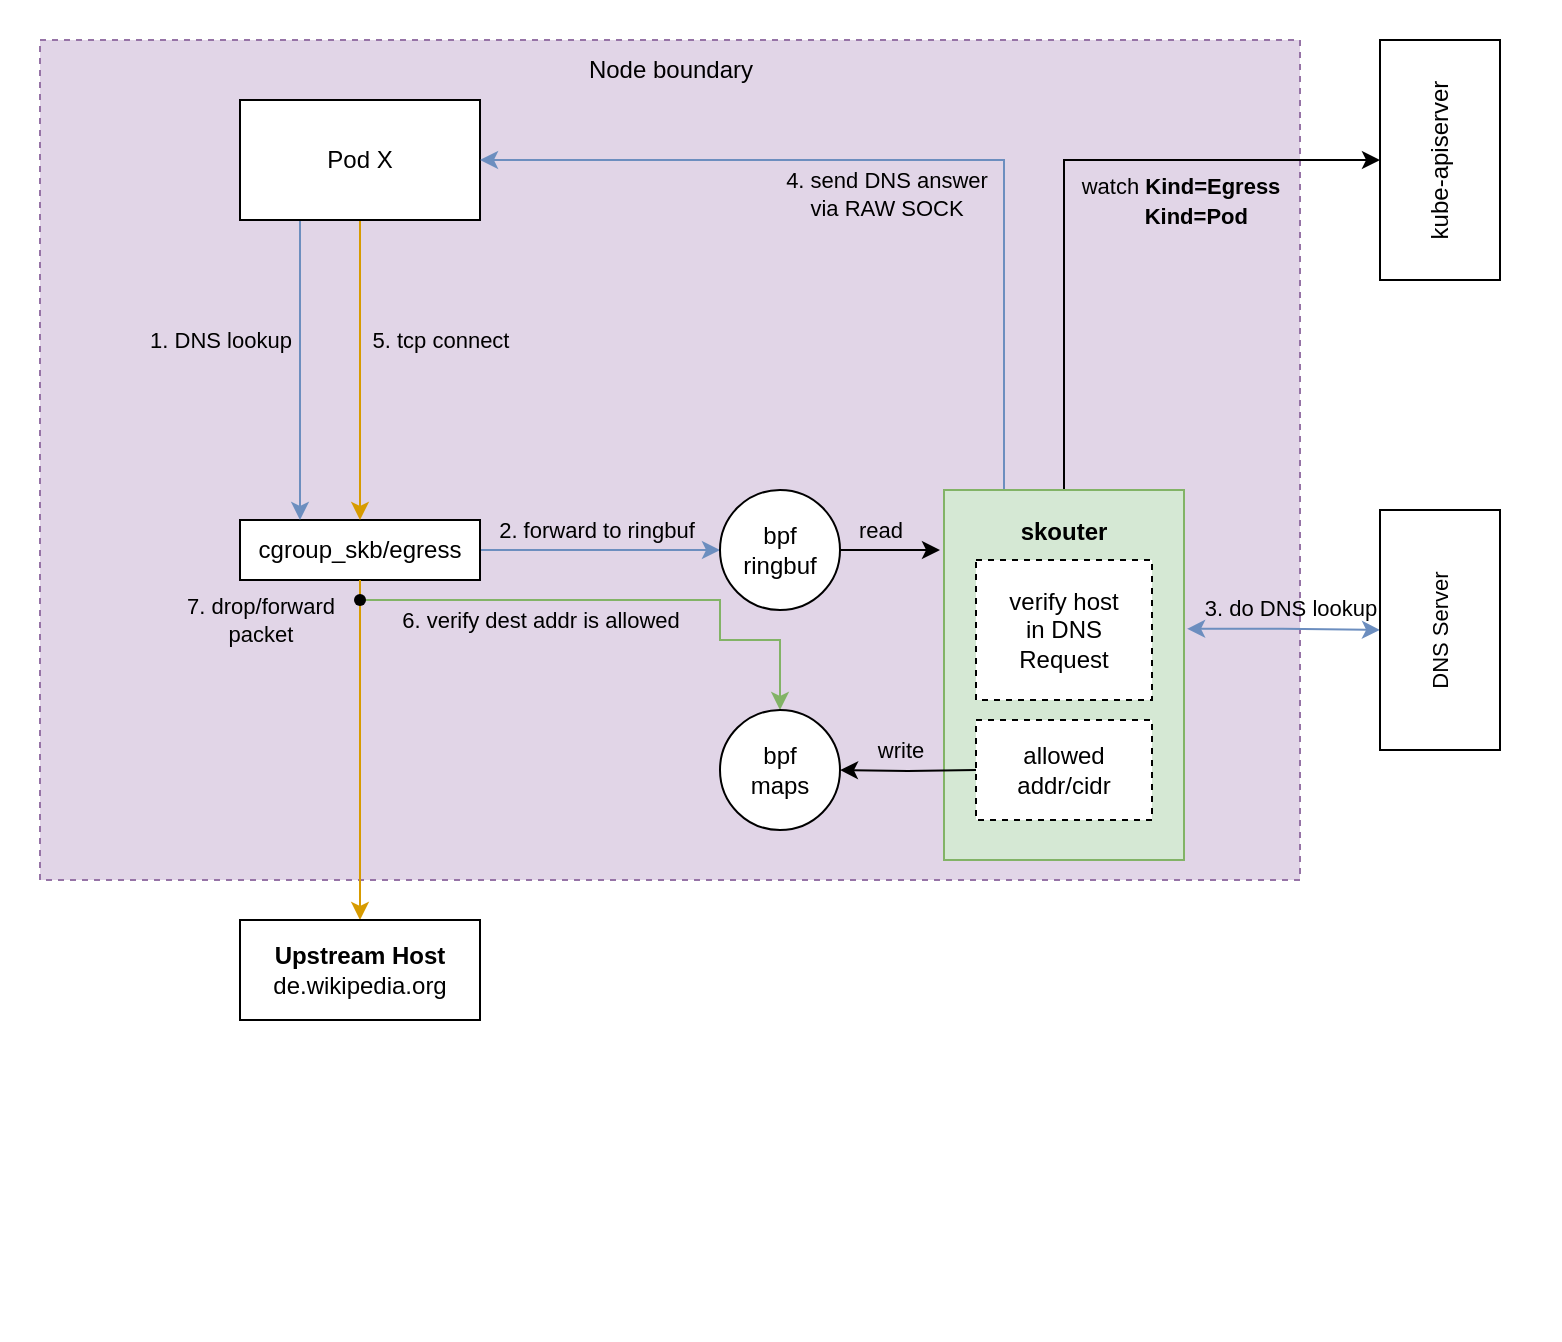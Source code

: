 <mxfile version="20.8.16" type="device" pages="3"><diagram id="5MiEAbhjjOFsGYT0DP22" name="overview"><mxGraphModel dx="797" dy="427" grid="1" gridSize="10" guides="1" tooltips="1" connect="1" arrows="1" fold="1" page="1" pageScale="1" pageWidth="827" pageHeight="1169" math="0" shadow="0"><root><mxCell id="0"/><mxCell id="1" parent="0"/><mxCell id="bEOtveHDajYnRCtO0ObN-43" value="" style="rounded=0;whiteSpace=wrap;html=1;dashed=1;fontSize=11;strokeColor=none;fillColor=#FFFFFF;" parent="1" vertex="1"><mxGeometry x="200" y="80" width="780" height="670" as="geometry"/></mxCell><mxCell id="yd0TEU04obXBXZhD5aOB-1" value="" style="rounded=0;whiteSpace=wrap;html=1;fillColor=#e1d5e7;dashed=1;strokeColor=#9673a6;" parent="1" vertex="1"><mxGeometry x="220" y="100" width="630" height="420" as="geometry"/></mxCell><mxCell id="p_9N9v0CvMGr8Qf1sSUW-1" style="edgeStyle=orthogonalEdgeStyle;rounded=0;orthogonalLoop=1;jettySize=auto;html=1;exitX=1;exitY=0.5;exitDx=0;exitDy=0;entryX=0;entryY=0.5;entryDx=0;entryDy=0;fillColor=#dae8fc;strokeColor=#6c8ebf;" edge="1" parent="1" source="bEOtveHDajYnRCtO0ObN-3" target="bEOtveHDajYnRCtO0ObN-10"><mxGeometry relative="1" as="geometry"/></mxCell><mxCell id="p_9N9v0CvMGr8Qf1sSUW-10" value="2. forward to ringbuf" style="edgeLabel;html=1;align=center;verticalAlign=middle;resizable=0;points=[];labelBackgroundColor=none;" vertex="1" connectable="0" parent="p_9N9v0CvMGr8Qf1sSUW-1"><mxGeometry x="-0.274" relative="1" as="geometry"><mxPoint x="14" y="-10" as="offset"/></mxGeometry></mxCell><mxCell id="p_9N9v0CvMGr8Qf1sSUW-13" style="edgeStyle=orthogonalEdgeStyle;rounded=0;orthogonalLoop=1;jettySize=auto;html=1;exitDx=0;exitDy=0;entryX=0.5;entryY=0;entryDx=0;entryDy=0;startArrow=none;startFill=0;fillColor=#ffe6cc;strokeColor=#d79b00;" edge="1" parent="1" source="p_9N9v0CvMGr8Qf1sSUW-19" target="p_9N9v0CvMGr8Qf1sSUW-12"><mxGeometry relative="1" as="geometry"/></mxCell><mxCell id="p_9N9v0CvMGr8Qf1sSUW-15" style="edgeStyle=orthogonalEdgeStyle;rounded=0;orthogonalLoop=1;jettySize=auto;html=1;startArrow=none;startFill=0;fillColor=#d5e8d4;strokeColor=#82b366;elbow=vertical;entryX=0.5;entryY=0;entryDx=0;entryDy=0;" edge="1" parent="1" source="p_9N9v0CvMGr8Qf1sSUW-19" target="bEOtveHDajYnRCtO0ObN-16"><mxGeometry relative="1" as="geometry"><mxPoint x="548" y="422" as="targetPoint"/><Array as="points"><mxPoint x="560" y="380"/><mxPoint x="560" y="400"/><mxPoint x="590" y="400"/></Array></mxGeometry></mxCell><mxCell id="p_9N9v0CvMGr8Qf1sSUW-17" value="6. verify dest addr is allowed" style="edgeLabel;html=1;align=center;verticalAlign=middle;resizable=0;points=[];labelBackgroundColor=none;" vertex="1" connectable="0" parent="p_9N9v0CvMGr8Qf1sSUW-15"><mxGeometry x="-0.52" y="1" relative="1" as="geometry"><mxPoint x="26" y="11" as="offset"/></mxGeometry></mxCell><mxCell id="bEOtveHDajYnRCtO0ObN-3" value="cgroup_skb/egress" style="whiteSpace=wrap;html=1;" parent="1" vertex="1"><mxGeometry x="320" y="340" width="120" height="30" as="geometry"/></mxCell><mxCell id="bEOtveHDajYnRCtO0ObN-7" style="edgeStyle=orthogonalEdgeStyle;rounded=0;orthogonalLoop=1;jettySize=auto;html=1;exitX=0.25;exitY=1;exitDx=0;exitDy=0;entryX=0.25;entryY=0;entryDx=0;entryDy=0;fillColor=#dae8fc;strokeColor=#6c8ebf;" parent="1" source="bEOtveHDajYnRCtO0ObN-5" target="bEOtveHDajYnRCtO0ObN-3" edge="1"><mxGeometry relative="1" as="geometry"/></mxCell><mxCell id="bEOtveHDajYnRCtO0ObN-8" value="1. DNS lookup" style="edgeLabel;html=1;align=center;verticalAlign=middle;resizable=0;points=[];labelBackgroundColor=none;" parent="bEOtveHDajYnRCtO0ObN-7" vertex="1" connectable="0"><mxGeometry x="-0.253" y="5" relative="1" as="geometry"><mxPoint x="-45" y="4" as="offset"/></mxGeometry></mxCell><mxCell id="p_9N9v0CvMGr8Qf1sSUW-6" style="edgeStyle=orthogonalEdgeStyle;rounded=0;orthogonalLoop=1;jettySize=auto;html=1;exitX=0.5;exitY=1;exitDx=0;exitDy=0;entryX=0.5;entryY=0;entryDx=0;entryDy=0;startArrow=none;startFill=0;fillColor=#ffe6cc;strokeColor=#d79b00;" edge="1" parent="1" source="bEOtveHDajYnRCtO0ObN-5" target="bEOtveHDajYnRCtO0ObN-3"><mxGeometry relative="1" as="geometry"/></mxCell><mxCell id="p_9N9v0CvMGr8Qf1sSUW-7" value="5. tcp connect" style="edgeLabel;html=1;align=center;verticalAlign=middle;resizable=0;points=[];labelBackgroundColor=none;" vertex="1" connectable="0" parent="p_9N9v0CvMGr8Qf1sSUW-6"><mxGeometry x="-0.19" y="-2" relative="1" as="geometry"><mxPoint x="42" y="-1" as="offset"/></mxGeometry></mxCell><mxCell id="bEOtveHDajYnRCtO0ObN-5" value="Pod X" style="rounded=0;whiteSpace=wrap;html=1;" parent="1" vertex="1"><mxGeometry x="320" y="130" width="120" height="60" as="geometry"/></mxCell><mxCell id="bEOtveHDajYnRCtO0ObN-12" value="read" style="edgeStyle=orthogonalEdgeStyle;rounded=0;orthogonalLoop=1;jettySize=auto;html=1;exitX=1;exitY=0.5;exitDx=0;exitDy=0;labelBackgroundColor=none;" parent="1" source="bEOtveHDajYnRCtO0ObN-10" edge="1"><mxGeometry x="-0.231" y="10" relative="1" as="geometry"><mxPoint x="630" y="445" as="sourcePoint"/><mxPoint x="670" y="355" as="targetPoint"/><mxPoint as="offset"/></mxGeometry></mxCell><mxCell id="MfPeqB3Z2dwmXuDGAzAa-2" style="edgeStyle=orthogonalEdgeStyle;rounded=0;orthogonalLoop=1;jettySize=auto;html=1;exitX=0.5;exitY=0;exitDx=0;exitDy=0;entryX=0.5;entryY=0;entryDx=0;entryDy=0;" parent="1" source="bEOtveHDajYnRCtO0ObN-9" target="MfPeqB3Z2dwmXuDGAzAa-1" edge="1"><mxGeometry relative="1" as="geometry"/></mxCell><mxCell id="p_9N9v0CvMGr8Qf1sSUW-3" style="edgeStyle=orthogonalEdgeStyle;rounded=0;orthogonalLoop=1;jettySize=auto;html=1;exitX=1.013;exitY=0.159;exitDx=0;exitDy=0;entryX=0.5;entryY=0;entryDx=0;entryDy=0;fillColor=#dae8fc;strokeColor=#6c8ebf;startArrow=classic;startFill=1;exitPerimeter=0;" edge="1" parent="1" target="bEOtveHDajYnRCtO0ObN-22"><mxGeometry relative="1" as="geometry"><mxPoint x="793.56" y="394.415" as="sourcePoint"/><Array as="points"><mxPoint x="841" y="394"/></Array></mxGeometry></mxCell><mxCell id="p_9N9v0CvMGr8Qf1sSUW-5" value="3. do DNS lookup" style="edgeLabel;html=1;align=center;verticalAlign=middle;resizable=0;points=[];labelBackgroundColor=none;" vertex="1" connectable="0" parent="p_9N9v0CvMGr8Qf1sSUW-3"><mxGeometry x="-0.169" y="-1" relative="1" as="geometry"><mxPoint x="11" y="-12" as="offset"/></mxGeometry></mxCell><mxCell id="p_9N9v0CvMGr8Qf1sSUW-8" style="edgeStyle=orthogonalEdgeStyle;rounded=0;orthogonalLoop=1;jettySize=auto;html=1;exitX=0.25;exitY=0;exitDx=0;exitDy=0;entryX=1;entryY=0.5;entryDx=0;entryDy=0;startArrow=none;startFill=0;fillColor=#dae8fc;strokeColor=#6c8ebf;" edge="1" parent="1" source="bEOtveHDajYnRCtO0ObN-9" target="bEOtveHDajYnRCtO0ObN-5"><mxGeometry relative="1" as="geometry"/></mxCell><mxCell id="p_9N9v0CvMGr8Qf1sSUW-9" value="4. send DNS answer&lt;br&gt;via RAW SOCK" style="edgeLabel;html=1;align=center;verticalAlign=middle;resizable=0;points=[];labelBackgroundColor=none;" vertex="1" connectable="0" parent="p_9N9v0CvMGr8Qf1sSUW-8"><mxGeometry x="0.131" y="1" relative="1" as="geometry"><mxPoint x="17" y="16" as="offset"/></mxGeometry></mxCell><mxCell id="bEOtveHDajYnRCtO0ObN-9" value="&lt;b&gt;skouter&lt;/b&gt;&lt;br&gt;&lt;br&gt;&lt;br&gt;&lt;br&gt;&lt;br&gt;&lt;br&gt;&lt;br&gt;&lt;br&gt;&lt;br&gt;&lt;br&gt;&lt;br&gt;" style="whiteSpace=wrap;html=1;fillColor=#d5e8d4;strokeColor=#82b366;" parent="1" vertex="1"><mxGeometry x="672" y="325" width="120" height="185" as="geometry"/></mxCell><mxCell id="bEOtveHDajYnRCtO0ObN-10" value="bpf&lt;br&gt;ringbuf" style="ellipse;whiteSpace=wrap;html=1;" parent="1" vertex="1"><mxGeometry x="560" y="325" width="60" height="60" as="geometry"/></mxCell><mxCell id="bEOtveHDajYnRCtO0ObN-14" value="verify host &lt;br&gt;in DNS&lt;br&gt;Request" style="whiteSpace=wrap;html=1;dashed=1;" parent="1" vertex="1"><mxGeometry x="688" y="360" width="88" height="70" as="geometry"/></mxCell><mxCell id="bEOtveHDajYnRCtO0ObN-16" value="bpf&lt;br&gt;maps" style="ellipse;whiteSpace=wrap;html=1;aspect=fixed;" parent="1" vertex="1"><mxGeometry x="560" y="435" width="60" height="60" as="geometry"/></mxCell><mxCell id="bEOtveHDajYnRCtO0ObN-22" value="DNS Server" style="whiteSpace=wrap;html=1;fontSize=11;rotation=-90;" parent="1" vertex="1"><mxGeometry x="860" y="365" width="120" height="60" as="geometry"/></mxCell><mxCell id="bEOtveHDajYnRCtO0ObN-41" value="write" style="edgeStyle=orthogonalEdgeStyle;rounded=0;orthogonalLoop=1;jettySize=auto;html=1;exitX=0;exitY=0.5;exitDx=0;exitDy=0;entryX=1;entryY=0.5;entryDx=0;entryDy=0;labelBackgroundColor=none;fontSize=11;" parent="1" target="bEOtveHDajYnRCtO0ObN-16" edge="1"><mxGeometry x="0.118" y="-10" relative="1" as="geometry"><mxPoint as="offset"/><mxPoint x="688.0" y="465" as="sourcePoint"/></mxGeometry></mxCell><mxCell id="MfPeqB3Z2dwmXuDGAzAa-1" value="kube-apiserver" style="rounded=0;whiteSpace=wrap;html=1;rotation=-90;" parent="1" vertex="1"><mxGeometry x="860" y="130" width="120" height="60" as="geometry"/></mxCell><mxCell id="MfPeqB3Z2dwmXuDGAzAa-5" value="&lt;font style=&quot;font-size: 11px;&quot;&gt;watch &lt;b&gt;Kind=Egress&lt;br&gt;&amp;nbsp; &amp;nbsp; &amp;nbsp;Kind=Pod&lt;br&gt;&lt;/b&gt;&lt;/font&gt;" style="text;html=1;align=center;verticalAlign=middle;resizable=0;points=[];autosize=1;strokeColor=none;fillColor=none;" parent="1" vertex="1"><mxGeometry x="730" y="160" width="120" height="40" as="geometry"/></mxCell><mxCell id="yd0TEU04obXBXZhD5aOB-2" value="Node boundary" style="text;html=1;align=center;verticalAlign=middle;resizable=0;points=[];autosize=1;strokeColor=none;fillColor=none;" parent="1" vertex="1"><mxGeometry x="480" y="100" width="110" height="30" as="geometry"/></mxCell><mxCell id="p_9N9v0CvMGr8Qf1sSUW-12" value="&lt;b&gt;Upstream Host&lt;/b&gt;&lt;br&gt;de.wikipedia.org" style="whiteSpace=wrap;html=1;labelBackgroundColor=none;" vertex="1" parent="1"><mxGeometry x="320" y="540" width="120" height="50" as="geometry"/></mxCell><mxCell id="p_9N9v0CvMGr8Qf1sSUW-14" value="allowed addr/cidr" style="whiteSpace=wrap;html=1;dashed=1;" vertex="1" parent="1"><mxGeometry x="688" y="440" width="88" height="50" as="geometry"/></mxCell><mxCell id="p_9N9v0CvMGr8Qf1sSUW-20" value="" style="edgeStyle=orthogonalEdgeStyle;rounded=0;orthogonalLoop=1;jettySize=auto;html=1;exitX=0.5;exitY=1;exitDx=0;exitDy=0;entryDx=0;entryDy=0;startArrow=none;startFill=0;fillColor=#ffe6cc;strokeColor=#d79b00;endArrow=none;" edge="1" parent="1" source="bEOtveHDajYnRCtO0ObN-3" target="p_9N9v0CvMGr8Qf1sSUW-19"><mxGeometry relative="1" as="geometry"><mxPoint x="380" y="370" as="sourcePoint"/><mxPoint x="380" y="540" as="targetPoint"/></mxGeometry></mxCell><mxCell id="p_9N9v0CvMGr8Qf1sSUW-21" value="7. drop/forward &lt;br&gt;packet" style="edgeLabel;html=1;align=center;verticalAlign=middle;resizable=0;points=[];labelBackgroundColor=none;" vertex="1" connectable="0" parent="p_9N9v0CvMGr8Qf1sSUW-20"><mxGeometry x="-0.377" y="2" relative="1" as="geometry"><mxPoint x="-52" y="17" as="offset"/></mxGeometry></mxCell><mxCell id="p_9N9v0CvMGr8Qf1sSUW-19" value="" style="shape=waypoint;sketch=0;fillStyle=solid;size=6;pointerEvents=1;points=[];fillColor=none;resizable=0;rotatable=0;perimeter=centerPerimeter;snapToPoint=1;labelBackgroundColor=none;" vertex="1" parent="1"><mxGeometry x="370" y="370" width="20" height="20" as="geometry"/></mxCell></root></mxGraphModel></diagram><diagram id="zswYZmSEBnR5YoDpw31P" name="data model"><mxGraphModel dx="1388" dy="766" grid="1" gridSize="10" guides="1" tooltips="1" connect="1" arrows="1" fold="1" page="1" pageScale="1" pageWidth="827" pageHeight="1169" math="0" shadow="0"><root><mxCell id="0"/><mxCell id="1" parent="0"/><mxCell id="Yi3RoTtLE4E2FswudicO-89" style="edgeStyle=orthogonalEdgeStyle;rounded=0;orthogonalLoop=1;jettySize=auto;html=1;exitX=0.5;exitY=1;exitDx=0;exitDy=0;" parent="1" source="Yi3RoTtLE4E2FswudicO-53" target="Yi3RoTtLE4E2FswudicO-64" edge="1"><mxGeometry relative="1" as="geometry"/></mxCell><mxCell id="Yi3RoTtLE4E2FswudicO-90" style="edgeStyle=orthogonalEdgeStyle;rounded=0;orthogonalLoop=1;jettySize=auto;html=1;exitX=0.5;exitY=1;exitDx=0;exitDy=0;entryX=0.5;entryY=0;entryDx=0;entryDy=0;" parent="1" source="Yi3RoTtLE4E2FswudicO-53" target="Yi3RoTtLE4E2FswudicO-62" edge="1"><mxGeometry relative="1" as="geometry"/></mxCell><mxCell id="Yi3RoTtLE4E2FswudicO-91" style="edgeStyle=orthogonalEdgeStyle;rounded=0;orthogonalLoop=1;jettySize=auto;html=1;exitX=0.5;exitY=1;exitDx=0;exitDy=0;entryX=0.5;entryY=0;entryDx=0;entryDy=0;" parent="1" source="Yi3RoTtLE4E2FswudicO-53" target="Yi3RoTtLE4E2FswudicO-69" edge="1"><mxGeometry relative="1" as="geometry"/></mxCell><mxCell id="Yi3RoTtLE4E2FswudicO-92" style="edgeStyle=orthogonalEdgeStyle;rounded=0;orthogonalLoop=1;jettySize=auto;html=1;exitX=0.5;exitY=1;exitDx=0;exitDy=0;entryX=0.5;entryY=0;entryDx=0;entryDy=0;" parent="1" source="Yi3RoTtLE4E2FswudicO-53" target="Yi3RoTtLE4E2FswudicO-86" edge="1"><mxGeometry relative="1" as="geometry"><Array as="points"><mxPoint x="513" y="195"/><mxPoint x="845" y="195"/></Array></mxGeometry></mxCell><mxCell id="Yi3RoTtLE4E2FswudicO-53" value="userspace" style="whiteSpace=wrap;html=1;" parent="1" vertex="1"><mxGeometry x="460" y="80" width="105" height="70" as="geometry"/></mxCell><mxCell id="Yi3RoTtLE4E2FswudicO-55" value="" style="group" parent="1" vertex="1" connectable="0"><mxGeometry x="50" y="250" width="210" height="210" as="geometry"/></mxCell><mxCell id="Yi3RoTtLE4E2FswudicO-63" value="" style="group" parent="Yi3RoTtLE4E2FswudicO-55" vertex="1" connectable="0"><mxGeometry x="-10" y="-10" width="220" height="220" as="geometry"/></mxCell><mxCell id="Yi3RoTtLE4E2FswudicO-62" value="" style="rounded=0;whiteSpace=wrap;html=1;fillColor=#dae8fc;strokeColor=#6c8ebf;" parent="Yi3RoTtLE4E2FswudicO-63" vertex="1"><mxGeometry width="220" height="220" as="geometry"/></mxCell><mxCell id="Yi3RoTtLE4E2FswudicO-4" value="egress_ip_config" style="rounded=0;whiteSpace=wrap;html=1;" parent="Yi3RoTtLE4E2FswudicO-63" vertex="1"><mxGeometry x="45" y="10" width="120" height="60" as="geometry"/></mxCell><mxCell id="Yi3RoTtLE4E2FswudicO-12" value="pod1" style="rounded=0;whiteSpace=wrap;html=1;" parent="Yi3RoTtLE4E2FswudicO-63" vertex="1"><mxGeometry x="30" y="110" width="50" height="40" as="geometry"/></mxCell><mxCell id="Yi3RoTtLE4E2FswudicO-1" style="edgeStyle=orthogonalEdgeStyle;rounded=0;orthogonalLoop=1;jettySize=auto;html=1;exitX=0.5;exitY=1;exitDx=0;exitDy=0;entryX=0.5;entryY=0;entryDx=0;entryDy=0;" parent="Yi3RoTtLE4E2FswudicO-63" source="Yi3RoTtLE4E2FswudicO-4" target="Yi3RoTtLE4E2FswudicO-12" edge="1"><mxGeometry relative="1" as="geometry"/></mxCell><mxCell id="Yi3RoTtLE4E2FswudicO-13" value="pod2" style="rounded=0;whiteSpace=wrap;html=1;" parent="Yi3RoTtLE4E2FswudicO-63" vertex="1"><mxGeometry x="80" y="110" width="50" height="40" as="geometry"/></mxCell><mxCell id="Yi3RoTtLE4E2FswudicO-2" style="edgeStyle=orthogonalEdgeStyle;rounded=0;orthogonalLoop=1;jettySize=auto;html=1;exitX=0.5;exitY=1;exitDx=0;exitDy=0;" parent="Yi3RoTtLE4E2FswudicO-63" source="Yi3RoTtLE4E2FswudicO-4" target="Yi3RoTtLE4E2FswudicO-13" edge="1"><mxGeometry relative="1" as="geometry"/></mxCell><mxCell id="Yi3RoTtLE4E2FswudicO-14" value="pod..." style="rounded=0;whiteSpace=wrap;html=1;" parent="Yi3RoTtLE4E2FswudicO-63" vertex="1"><mxGeometry x="130" y="110" width="50" height="40" as="geometry"/></mxCell><mxCell id="Yi3RoTtLE4E2FswudicO-3" style="edgeStyle=orthogonalEdgeStyle;rounded=0;orthogonalLoop=1;jettySize=auto;html=1;exitX=0.5;exitY=1;exitDx=0;exitDy=0;entryX=0.5;entryY=0;entryDx=0;entryDy=0;" parent="Yi3RoTtLE4E2FswudicO-63" source="Yi3RoTtLE4E2FswudicO-4" target="Yi3RoTtLE4E2FswudicO-14" edge="1"><mxGeometry relative="1" as="geometry"/></mxCell><mxCell id="Yi3RoTtLE4E2FswudicO-21" value="ip x" style="whiteSpace=wrap;html=1;" parent="Yi3RoTtLE4E2FswudicO-63" vertex="1"><mxGeometry x="10" y="190" width="30" height="20" as="geometry"/></mxCell><mxCell id="Yi3RoTtLE4E2FswudicO-9" style="edgeStyle=orthogonalEdgeStyle;rounded=0;orthogonalLoop=1;jettySize=auto;html=1;exitX=0.5;exitY=1;exitDx=0;exitDy=0;entryX=0.5;entryY=0;entryDx=0;entryDy=0;" parent="Yi3RoTtLE4E2FswudicO-63" source="Yi3RoTtLE4E2FswudicO-12" target="Yi3RoTtLE4E2FswudicO-21" edge="1"><mxGeometry relative="1" as="geometry"/></mxCell><mxCell id="Yi3RoTtLE4E2FswudicO-22" value="ip y" style="whiteSpace=wrap;html=1;" parent="Yi3RoTtLE4E2FswudicO-63" vertex="1"><mxGeometry x="40" y="190" width="30" height="20" as="geometry"/></mxCell><mxCell id="Yi3RoTtLE4E2FswudicO-10" style="edgeStyle=orthogonalEdgeStyle;rounded=0;orthogonalLoop=1;jettySize=auto;html=1;exitX=0.5;exitY=1;exitDx=0;exitDy=0;entryX=0.5;entryY=0;entryDx=0;entryDy=0;" parent="Yi3RoTtLE4E2FswudicO-63" source="Yi3RoTtLE4E2FswudicO-12" target="Yi3RoTtLE4E2FswudicO-22" edge="1"><mxGeometry relative="1" as="geometry"/></mxCell><mxCell id="Yi3RoTtLE4E2FswudicO-23" value="ip z" style="whiteSpace=wrap;html=1;" parent="Yi3RoTtLE4E2FswudicO-63" vertex="1"><mxGeometry x="70" y="190" width="30" height="20" as="geometry"/></mxCell><mxCell id="Yi3RoTtLE4E2FswudicO-11" style="edgeStyle=orthogonalEdgeStyle;rounded=0;orthogonalLoop=1;jettySize=auto;html=1;exitX=0.5;exitY=1;exitDx=0;exitDy=0;entryX=0.5;entryY=0;entryDx=0;entryDy=0;" parent="Yi3RoTtLE4E2FswudicO-63" source="Yi3RoTtLE4E2FswudicO-12" target="Yi3RoTtLE4E2FswudicO-23" edge="1"><mxGeometry relative="1" as="geometry"/></mxCell><mxCell id="Yi3RoTtLE4E2FswudicO-65" value="" style="group" parent="1" vertex="1" connectable="0"><mxGeometry x="290" y="250" width="430" height="290" as="geometry"/></mxCell><mxCell id="Yi3RoTtLE4E2FswudicO-68" value="" style="group" parent="Yi3RoTtLE4E2FswudicO-65" vertex="1" connectable="0"><mxGeometry x="-12.5" y="-10" width="222.5" height="220" as="geometry"/></mxCell><mxCell id="Yi3RoTtLE4E2FswudicO-64" value="" style="whiteSpace=wrap;html=1;fillColor=#dae8fc;strokeColor=#6c8ebf;" parent="Yi3RoTtLE4E2FswudicO-68" vertex="1"><mxGeometry width="222.5" height="220" as="geometry"/></mxCell><mxCell id="Yi3RoTtLE4E2FswudicO-8" value="egress_cidr_config" style="rounded=0;whiteSpace=wrap;html=1;" parent="Yi3RoTtLE4E2FswudicO-68" vertex="1"><mxGeometry x="55" y="10" width="120" height="60" as="geometry"/></mxCell><mxCell id="Yi3RoTtLE4E2FswudicO-18" value="pod1" style="rounded=0;whiteSpace=wrap;html=1;" parent="Yi3RoTtLE4E2FswudicO-68" vertex="1"><mxGeometry x="40" y="110" width="50" height="40" as="geometry"/></mxCell><mxCell id="Yi3RoTtLE4E2FswudicO-6" style="edgeStyle=orthogonalEdgeStyle;rounded=0;orthogonalLoop=1;jettySize=auto;html=1;exitX=0.5;exitY=1;exitDx=0;exitDy=0;entryX=0.5;entryY=0;entryDx=0;entryDy=0;" parent="Yi3RoTtLE4E2FswudicO-68" source="Yi3RoTtLE4E2FswudicO-8" target="Yi3RoTtLE4E2FswudicO-18" edge="1"><mxGeometry relative="1" as="geometry"/></mxCell><mxCell id="Yi3RoTtLE4E2FswudicO-19" value="pod2" style="rounded=0;whiteSpace=wrap;html=1;" parent="Yi3RoTtLE4E2FswudicO-68" vertex="1"><mxGeometry x="90" y="110" width="50" height="40" as="geometry"/></mxCell><mxCell id="Yi3RoTtLE4E2FswudicO-5" style="edgeStyle=orthogonalEdgeStyle;rounded=0;orthogonalLoop=1;jettySize=auto;html=1;exitX=0.5;exitY=1;exitDx=0;exitDy=0;entryX=0.5;entryY=0;entryDx=0;entryDy=0;" parent="Yi3RoTtLE4E2FswudicO-68" source="Yi3RoTtLE4E2FswudicO-8" target="Yi3RoTtLE4E2FswudicO-19" edge="1"><mxGeometry relative="1" as="geometry"/></mxCell><mxCell id="Yi3RoTtLE4E2FswudicO-20" value="pod..." style="rounded=0;whiteSpace=wrap;html=1;" parent="Yi3RoTtLE4E2FswudicO-68" vertex="1"><mxGeometry x="140" y="110" width="50" height="40" as="geometry"/></mxCell><mxCell id="Yi3RoTtLE4E2FswudicO-7" style="edgeStyle=orthogonalEdgeStyle;rounded=0;orthogonalLoop=1;jettySize=auto;html=1;exitX=0.5;exitY=1;exitDx=0;exitDy=0;entryX=0.5;entryY=0;entryDx=0;entryDy=0;" parent="Yi3RoTtLE4E2FswudicO-68" source="Yi3RoTtLE4E2FswudicO-8" target="Yi3RoTtLE4E2FswudicO-20" edge="1"><mxGeometry relative="1" as="geometry"/></mxCell><mxCell id="Yi3RoTtLE4E2FswudicO-24" value="cidr x" style="whiteSpace=wrap;html=1;" parent="Yi3RoTtLE4E2FswudicO-68" vertex="1"><mxGeometry x="12.5" y="190" width="35" height="20" as="geometry"/></mxCell><mxCell id="Yi3RoTtLE4E2FswudicO-15" style="edgeStyle=orthogonalEdgeStyle;rounded=0;orthogonalLoop=1;jettySize=auto;html=1;exitX=0.5;exitY=1;exitDx=0;exitDy=0;entryX=0.5;entryY=0;entryDx=0;entryDy=0;" parent="Yi3RoTtLE4E2FswudicO-68" source="Yi3RoTtLE4E2FswudicO-18" target="Yi3RoTtLE4E2FswudicO-24" edge="1"><mxGeometry relative="1" as="geometry"/></mxCell><mxCell id="Yi3RoTtLE4E2FswudicO-25" value="cidr y" style="whiteSpace=wrap;html=1;" parent="Yi3RoTtLE4E2FswudicO-68" vertex="1"><mxGeometry x="47.5" y="190" width="35" height="20" as="geometry"/></mxCell><mxCell id="Yi3RoTtLE4E2FswudicO-16" style="edgeStyle=orthogonalEdgeStyle;rounded=0;orthogonalLoop=1;jettySize=auto;html=1;exitX=0.5;exitY=1;exitDx=0;exitDy=0;entryX=0.5;entryY=0;entryDx=0;entryDy=0;" parent="Yi3RoTtLE4E2FswudicO-68" source="Yi3RoTtLE4E2FswudicO-18" target="Yi3RoTtLE4E2FswudicO-25" edge="1"><mxGeometry relative="1" as="geometry"/></mxCell><mxCell id="Yi3RoTtLE4E2FswudicO-26" value="cidr z" style="whiteSpace=wrap;html=1;" parent="Yi3RoTtLE4E2FswudicO-68" vertex="1"><mxGeometry x="82.5" y="190" width="35" height="20" as="geometry"/></mxCell><mxCell id="Yi3RoTtLE4E2FswudicO-17" style="edgeStyle=orthogonalEdgeStyle;rounded=0;orthogonalLoop=1;jettySize=auto;html=1;exitX=0.5;exitY=1;exitDx=0;exitDy=0;entryX=0.5;entryY=0;entryDx=0;entryDy=0;" parent="Yi3RoTtLE4E2FswudicO-68" source="Yi3RoTtLE4E2FswudicO-18" target="Yi3RoTtLE4E2FswudicO-26" edge="1"><mxGeometry relative="1" as="geometry"/></mxCell><mxCell id="Yi3RoTtLE4E2FswudicO-70" value="" style="group" parent="Yi3RoTtLE4E2FswudicO-65" vertex="1" connectable="0"><mxGeometry x="230" y="-10" width="200" height="220" as="geometry"/></mxCell><mxCell id="Yi3RoTtLE4E2FswudicO-69" value="" style="whiteSpace=wrap;html=1;fillColor=#dae8fc;strokeColor=#6c8ebf;" parent="Yi3RoTtLE4E2FswudicO-70" vertex="1"><mxGeometry width="200" height="220" as="geometry"/></mxCell><mxCell id="Yi3RoTtLE4E2FswudicO-30" value="egress_wc_ip_config" style="rounded=0;whiteSpace=wrap;html=1;" parent="Yi3RoTtLE4E2FswudicO-70" vertex="1"><mxGeometry x="45" y="10" width="120" height="60" as="geometry"/></mxCell><mxCell id="Yi3RoTtLE4E2FswudicO-34" value="pod1" style="rounded=0;whiteSpace=wrap;html=1;" parent="Yi3RoTtLE4E2FswudicO-70" vertex="1"><mxGeometry x="30" y="110" width="50" height="40" as="geometry"/></mxCell><mxCell id="Yi3RoTtLE4E2FswudicO-27" style="edgeStyle=orthogonalEdgeStyle;rounded=0;orthogonalLoop=1;jettySize=auto;html=1;exitX=0.5;exitY=1;exitDx=0;exitDy=0;" parent="Yi3RoTtLE4E2FswudicO-70" source="Yi3RoTtLE4E2FswudicO-30" target="Yi3RoTtLE4E2FswudicO-34" edge="1"><mxGeometry relative="1" as="geometry"/></mxCell><mxCell id="Yi3RoTtLE4E2FswudicO-35" value="pod2" style="rounded=0;whiteSpace=wrap;html=1;" parent="Yi3RoTtLE4E2FswudicO-70" vertex="1"><mxGeometry x="80" y="110" width="50" height="40" as="geometry"/></mxCell><mxCell id="Yi3RoTtLE4E2FswudicO-28" style="edgeStyle=orthogonalEdgeStyle;rounded=0;orthogonalLoop=1;jettySize=auto;html=1;exitX=0.5;exitY=1;exitDx=0;exitDy=0;entryX=0.5;entryY=0;entryDx=0;entryDy=0;" parent="Yi3RoTtLE4E2FswudicO-70" source="Yi3RoTtLE4E2FswudicO-30" target="Yi3RoTtLE4E2FswudicO-35" edge="1"><mxGeometry relative="1" as="geometry"/></mxCell><mxCell id="Yi3RoTtLE4E2FswudicO-36" value="pod..." style="rounded=0;whiteSpace=wrap;html=1;" parent="Yi3RoTtLE4E2FswudicO-70" vertex="1"><mxGeometry x="130" y="110" width="50" height="40" as="geometry"/></mxCell><mxCell id="Yi3RoTtLE4E2FswudicO-29" style="edgeStyle=orthogonalEdgeStyle;rounded=0;orthogonalLoop=1;jettySize=auto;html=1;exitX=0.5;exitY=1;exitDx=0;exitDy=0;entryX=0.5;entryY=0;entryDx=0;entryDy=0;" parent="Yi3RoTtLE4E2FswudicO-70" source="Yi3RoTtLE4E2FswudicO-30" target="Yi3RoTtLE4E2FswudicO-36" edge="1"><mxGeometry relative="1" as="geometry"/></mxCell><mxCell id="Yi3RoTtLE4E2FswudicO-37" value="ip x" style="whiteSpace=wrap;html=1;" parent="Yi3RoTtLE4E2FswudicO-70" vertex="1"><mxGeometry x="10" y="190" width="30" height="20" as="geometry"/></mxCell><mxCell id="Yi3RoTtLE4E2FswudicO-31" style="edgeStyle=orthogonalEdgeStyle;rounded=0;orthogonalLoop=1;jettySize=auto;html=1;exitX=0.5;exitY=1;exitDx=0;exitDy=0;entryX=0.5;entryY=0;entryDx=0;entryDy=0;" parent="Yi3RoTtLE4E2FswudicO-70" source="Yi3RoTtLE4E2FswudicO-34" target="Yi3RoTtLE4E2FswudicO-37" edge="1"><mxGeometry relative="1" as="geometry"/></mxCell><mxCell id="Yi3RoTtLE4E2FswudicO-38" value="ip y" style="whiteSpace=wrap;html=1;" parent="Yi3RoTtLE4E2FswudicO-70" vertex="1"><mxGeometry x="40" y="190" width="30" height="20" as="geometry"/></mxCell><mxCell id="Yi3RoTtLE4E2FswudicO-32" style="edgeStyle=orthogonalEdgeStyle;rounded=0;orthogonalLoop=1;jettySize=auto;html=1;exitX=0.5;exitY=1;exitDx=0;exitDy=0;" parent="Yi3RoTtLE4E2FswudicO-70" source="Yi3RoTtLE4E2FswudicO-34" target="Yi3RoTtLE4E2FswudicO-38" edge="1"><mxGeometry relative="1" as="geometry"/></mxCell><mxCell id="Yi3RoTtLE4E2FswudicO-39" value="ip z" style="whiteSpace=wrap;html=1;" parent="Yi3RoTtLE4E2FswudicO-70" vertex="1"><mxGeometry x="70" y="190" width="30" height="20" as="geometry"/></mxCell><mxCell id="Yi3RoTtLE4E2FswudicO-33" style="edgeStyle=orthogonalEdgeStyle;rounded=0;orthogonalLoop=1;jettySize=auto;html=1;exitX=0.5;exitY=1;exitDx=0;exitDy=0;entryX=0.5;entryY=0;entryDx=0;entryDy=0;" parent="Yi3RoTtLE4E2FswudicO-70" source="Yi3RoTtLE4E2FswudicO-34" target="Yi3RoTtLE4E2FswudicO-39" edge="1"><mxGeometry relative="1" as="geometry"/></mxCell><mxCell id="Yi3RoTtLE4E2FswudicO-99" value="read-only" style="text;html=1;align=center;verticalAlign=middle;resizable=0;points=[];autosize=1;strokeColor=none;fillColor=none;" parent="Yi3RoTtLE4E2FswudicO-65" vertex="1"><mxGeometry x="137" y="248" width="70" height="30" as="geometry"/></mxCell><mxCell id="Yi3RoTtLE4E2FswudicO-88" value="" style="group" parent="1" vertex="1" connectable="0"><mxGeometry x="738" y="239" width="215" height="223" as="geometry"/></mxCell><mxCell id="Yi3RoTtLE4E2FswudicO-86" value="" style="rounded=0;whiteSpace=wrap;html=1;fillColor=#dae8fc;strokeColor=#6c8ebf;" parent="Yi3RoTtLE4E2FswudicO-88" vertex="1"><mxGeometry width="215" height="223" as="geometry"/></mxCell><mxCell id="Yi3RoTtLE4E2FswudicO-43" value="egress_wc_seen" style="rounded=0;whiteSpace=wrap;html=1;" parent="Yi3RoTtLE4E2FswudicO-88" vertex="1"><mxGeometry x="62" y="11" width="120" height="60" as="geometry"/></mxCell><mxCell id="Yi3RoTtLE4E2FswudicO-47" value="pod1" style="rounded=0;whiteSpace=wrap;html=1;" parent="Yi3RoTtLE4E2FswudicO-88" vertex="1"><mxGeometry x="47" y="111" width="50" height="40" as="geometry"/></mxCell><mxCell id="Yi3RoTtLE4E2FswudicO-40" style="edgeStyle=orthogonalEdgeStyle;rounded=0;orthogonalLoop=1;jettySize=auto;html=1;exitX=0.5;exitY=1;exitDx=0;exitDy=0;" parent="Yi3RoTtLE4E2FswudicO-88" source="Yi3RoTtLE4E2FswudicO-43" target="Yi3RoTtLE4E2FswudicO-47" edge="1"><mxGeometry relative="1" as="geometry"/></mxCell><mxCell id="Yi3RoTtLE4E2FswudicO-48" value="pod2" style="rounded=0;whiteSpace=wrap;html=1;" parent="Yi3RoTtLE4E2FswudicO-88" vertex="1"><mxGeometry x="97" y="111" width="50" height="40" as="geometry"/></mxCell><mxCell id="Yi3RoTtLE4E2FswudicO-41" style="edgeStyle=orthogonalEdgeStyle;rounded=0;orthogonalLoop=1;jettySize=auto;html=1;exitX=0.5;exitY=1;exitDx=0;exitDy=0;entryX=0.5;entryY=0;entryDx=0;entryDy=0;" parent="Yi3RoTtLE4E2FswudicO-88" source="Yi3RoTtLE4E2FswudicO-43" target="Yi3RoTtLE4E2FswudicO-48" edge="1"><mxGeometry relative="1" as="geometry"/></mxCell><mxCell id="Yi3RoTtLE4E2FswudicO-49" value="pod..." style="rounded=0;whiteSpace=wrap;html=1;" parent="Yi3RoTtLE4E2FswudicO-88" vertex="1"><mxGeometry x="147" y="111" width="50" height="40" as="geometry"/></mxCell><mxCell id="Yi3RoTtLE4E2FswudicO-42" style="edgeStyle=orthogonalEdgeStyle;rounded=0;orthogonalLoop=1;jettySize=auto;html=1;exitX=0.5;exitY=1;exitDx=0;exitDy=0;entryX=0.5;entryY=0;entryDx=0;entryDy=0;" parent="Yi3RoTtLE4E2FswudicO-88" source="Yi3RoTtLE4E2FswudicO-43" target="Yi3RoTtLE4E2FswudicO-49" edge="1"><mxGeometry relative="1" as="geometry"/></mxCell><mxCell id="Yi3RoTtLE4E2FswudicO-50" value="host x" style="whiteSpace=wrap;html=1;" parent="Yi3RoTtLE4E2FswudicO-88" vertex="1"><mxGeometry x="12" y="191" width="40" height="20" as="geometry"/></mxCell><mxCell id="Yi3RoTtLE4E2FswudicO-44" style="edgeStyle=orthogonalEdgeStyle;rounded=0;orthogonalLoop=1;jettySize=auto;html=1;exitX=0.5;exitY=1;exitDx=0;exitDy=0;entryX=0.5;entryY=0;entryDx=0;entryDy=0;" parent="Yi3RoTtLE4E2FswudicO-88" source="Yi3RoTtLE4E2FswudicO-47" target="Yi3RoTtLE4E2FswudicO-50" edge="1"><mxGeometry relative="1" as="geometry"/></mxCell><mxCell id="Yi3RoTtLE4E2FswudicO-51" value="host y" style="whiteSpace=wrap;html=1;" parent="Yi3RoTtLE4E2FswudicO-88" vertex="1"><mxGeometry x="52" y="191" width="40" height="20" as="geometry"/></mxCell><mxCell id="Yi3RoTtLE4E2FswudicO-45" style="edgeStyle=orthogonalEdgeStyle;rounded=0;orthogonalLoop=1;jettySize=auto;html=1;exitX=0.5;exitY=1;exitDx=0;exitDy=0;entryX=0.5;entryY=0;entryDx=0;entryDy=0;" parent="Yi3RoTtLE4E2FswudicO-88" source="Yi3RoTtLE4E2FswudicO-47" target="Yi3RoTtLE4E2FswudicO-51" edge="1"><mxGeometry relative="1" as="geometry"/></mxCell><mxCell id="Yi3RoTtLE4E2FswudicO-52" value="host z" style="whiteSpace=wrap;html=1;" parent="Yi3RoTtLE4E2FswudicO-88" vertex="1"><mxGeometry x="92" y="191" width="40" height="20" as="geometry"/></mxCell><mxCell id="Yi3RoTtLE4E2FswudicO-46" style="edgeStyle=orthogonalEdgeStyle;rounded=0;orthogonalLoop=1;jettySize=auto;html=1;exitX=0.5;exitY=1;exitDx=0;exitDy=0;" parent="Yi3RoTtLE4E2FswudicO-88" source="Yi3RoTtLE4E2FswudicO-47" target="Yi3RoTtLE4E2FswudicO-52" edge="1"><mxGeometry relative="1" as="geometry"/></mxCell><mxCell id="Yi3RoTtLE4E2FswudicO-93" value="read/write" style="text;html=1;align=center;verticalAlign=middle;resizable=0;points=[];autosize=1;strokeColor=none;fillColor=none;" parent="1" vertex="1"><mxGeometry x="510" y="170" width="80" height="30" as="geometry"/></mxCell><mxCell id="Yi3RoTtLE4E2FswudicO-95" style="edgeStyle=orthogonalEdgeStyle;rounded=0;orthogonalLoop=1;jettySize=auto;html=1;exitX=0.5;exitY=0;exitDx=0;exitDy=0;" parent="1" source="Yi3RoTtLE4E2FswudicO-94" target="Yi3RoTtLE4E2FswudicO-64" edge="1"><mxGeometry relative="1" as="geometry"/></mxCell><mxCell id="Yi3RoTtLE4E2FswudicO-96" style="edgeStyle=orthogonalEdgeStyle;rounded=0;orthogonalLoop=1;jettySize=auto;html=1;exitX=0.5;exitY=0;exitDx=0;exitDy=0;entryX=0.5;entryY=1;entryDx=0;entryDy=0;" parent="1" source="Yi3RoTtLE4E2FswudicO-94" target="Yi3RoTtLE4E2FswudicO-69" edge="1"><mxGeometry relative="1" as="geometry"><Array as="points"><mxPoint x="492" y="500"/><mxPoint x="620" y="500"/></Array></mxGeometry></mxCell><mxCell id="Yi3RoTtLE4E2FswudicO-98" style="edgeStyle=orthogonalEdgeStyle;rounded=0;orthogonalLoop=1;jettySize=auto;html=1;exitX=0.5;exitY=0;exitDx=0;exitDy=0;" parent="1" source="Yi3RoTtLE4E2FswudicO-94" target="Yi3RoTtLE4E2FswudicO-62" edge="1"><mxGeometry relative="1" as="geometry"/></mxCell><mxCell id="Yi3RoTtLE4E2FswudicO-94" value="eBPF" style="whiteSpace=wrap;html=1;" parent="1" vertex="1"><mxGeometry x="440" y="540" width="105" height="70" as="geometry"/></mxCell></root></mxGraphModel></diagram><diagram id="0V77w3Vgd7wwpFCkopG0" name="data flow"><mxGraphModel dx="1388" dy="766" grid="1" gridSize="10" guides="1" tooltips="1" connect="1" arrows="1" fold="1" page="1" pageScale="1" pageWidth="827" pageHeight="1169" math="0" shadow="0"><root><mxCell id="0"/><mxCell id="1" parent="0"/></root></mxGraphModel></diagram></mxfile>
